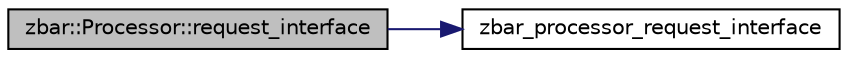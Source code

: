 digraph G
{
  edge [fontname="Helvetica",fontsize="10",labelfontname="Helvetica",labelfontsize="10"];
  node [fontname="Helvetica",fontsize="10",shape=record];
  rankdir=LR;
  Node1 [label="zbar::Processor::request_interface",height=0.2,width=0.4,color="black", fillcolor="grey75", style="filled" fontcolor="black"];
  Node1 -> Node2 [color="midnightblue",fontsize="10",style="solid",fontname="Helvetica"];
  Node2 [label="zbar_processor_request_interface",height=0.2,width=0.4,color="black", fillcolor="white", style="filled",URL="$zbar_8h.html#a0f721a6dc2842ea9b7da0c4e92e2ea1f"];
}
